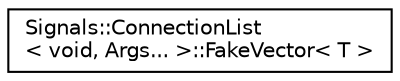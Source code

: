 digraph "Graphical Class Hierarchy"
{
 // INTERACTIVE_SVG=YES
  edge [fontname="Helvetica",fontsize="10",labelfontname="Helvetica",labelfontsize="10"];
  node [fontname="Helvetica",fontsize="10",shape=record];
  rankdir="LR";
  Node1 [label="Signals::ConnectionList\l\< void, Args... \>::FakeVector\< T \>",height=0.2,width=0.4,color="black", fillcolor="white", style="filled",URL="$class_signals_1_1_connection_list_3_01void_00_01_args_8_8_8_01_4_1_1_fake_vector.html"];
}
